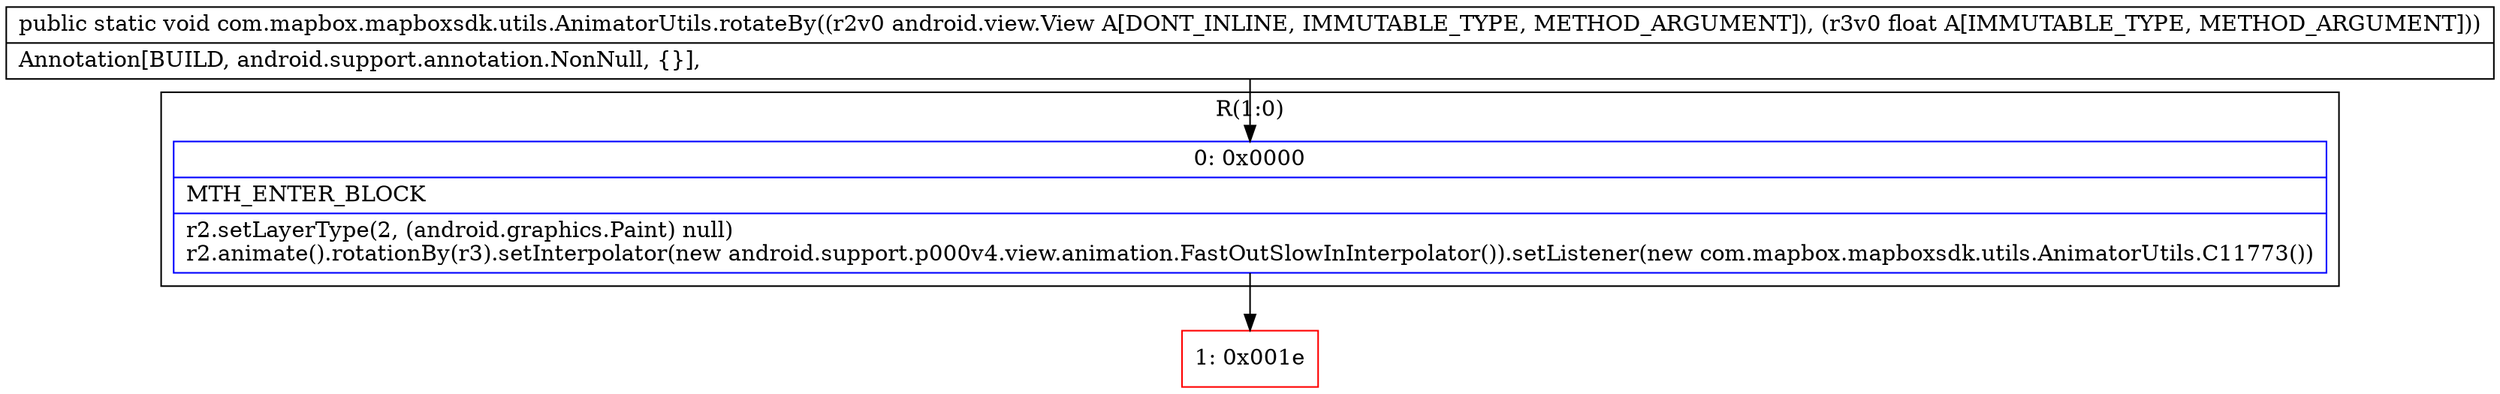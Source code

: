 digraph "CFG forcom.mapbox.mapboxsdk.utils.AnimatorUtils.rotateBy(Landroid\/view\/View;F)V" {
subgraph cluster_Region_1532053342 {
label = "R(1:0)";
node [shape=record,color=blue];
Node_0 [shape=record,label="{0\:\ 0x0000|MTH_ENTER_BLOCK\l|r2.setLayerType(2, (android.graphics.Paint) null)\lr2.animate().rotationBy(r3).setInterpolator(new android.support.p000v4.view.animation.FastOutSlowInInterpolator()).setListener(new com.mapbox.mapboxsdk.utils.AnimatorUtils.C11773())\l}"];
}
Node_1 [shape=record,color=red,label="{1\:\ 0x001e}"];
MethodNode[shape=record,label="{public static void com.mapbox.mapboxsdk.utils.AnimatorUtils.rotateBy((r2v0 android.view.View A[DONT_INLINE, IMMUTABLE_TYPE, METHOD_ARGUMENT]), (r3v0 float A[IMMUTABLE_TYPE, METHOD_ARGUMENT]))  | Annotation[BUILD, android.support.annotation.NonNull, \{\}], \l}"];
MethodNode -> Node_0;
Node_0 -> Node_1;
}

